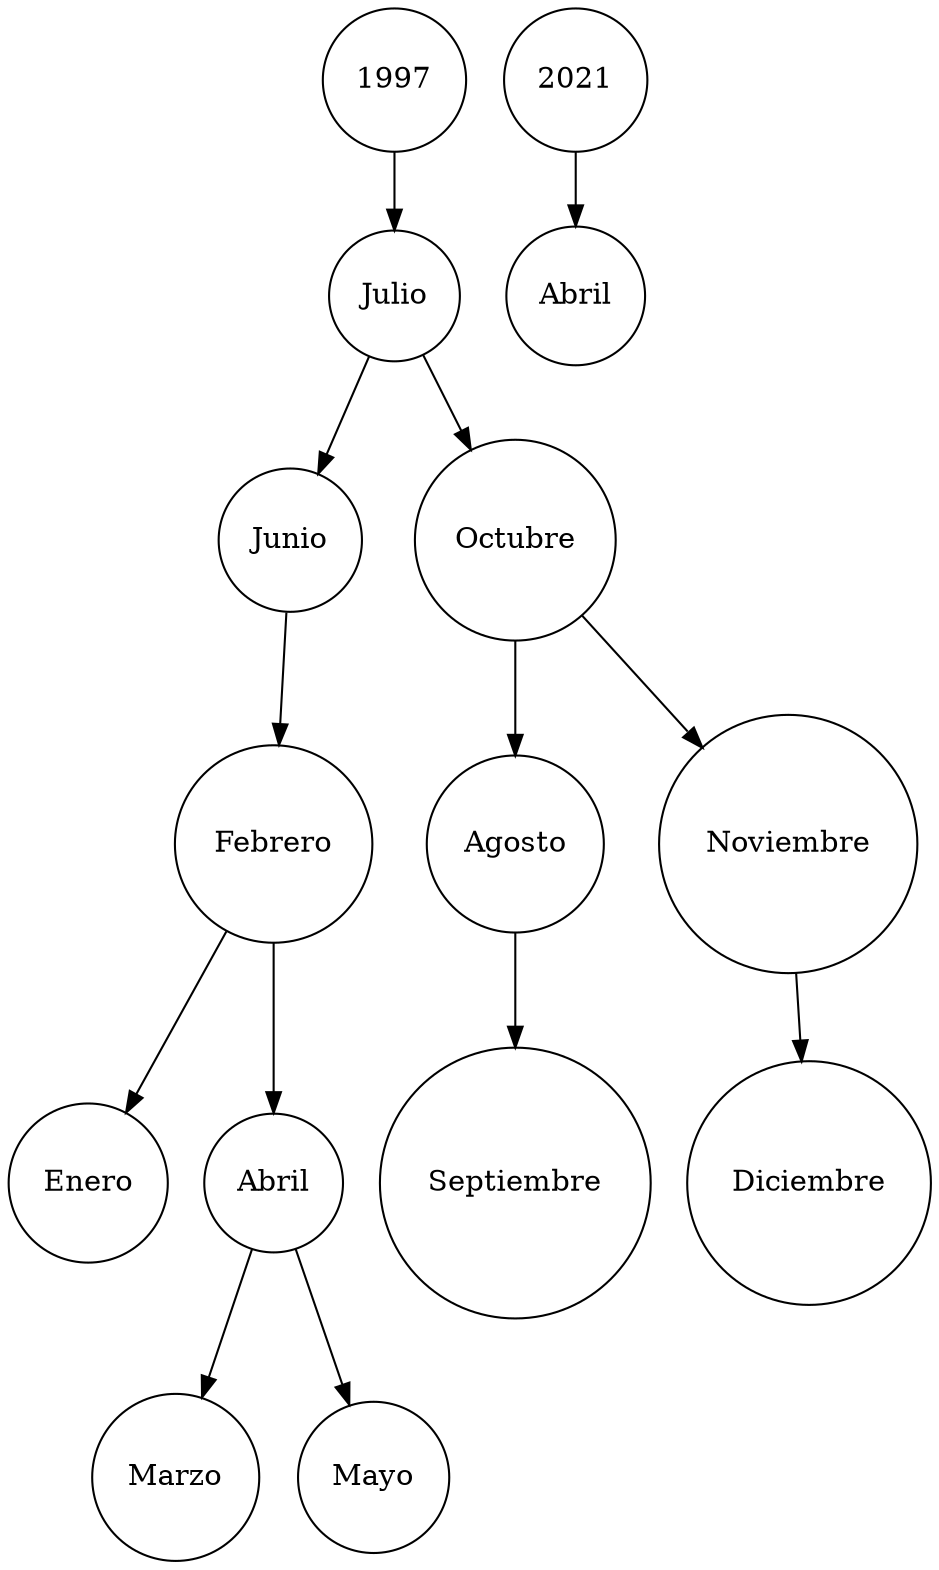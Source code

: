 digraph G{
node[shape=circle];
NodoRaiz[label="1997"];
subgraph meses{
    style = rounded;
NodRaiz[label="Julio"];
Nodo1[label="Junio"];
NodRaiz->Nodo1;
Nodo2[label="Febrero"];
Nodo1->Nodo2;
Nodo3[label="Enero"];
Nodo2->Nodo3;
Nodo4[label="Abril"];
Nodo2->Nodo4;
Nodo5[label="Marzo"];
Nodo4->Nodo5;
Nodo6[label="Mayo"];
Nodo4->Nodo6;
Nodo7[label="Octubre"];
NodRaiz->Nodo7;
Nodo8[label="Agosto"];
Nodo7->Nodo8;
Nodo9[label="Septiembre"];
Nodo8->Nodo9;
Nodo10[label="Noviembre"];
Nodo7->Nodo10;
Nodo11[label="Diciembre"];
Nodo10->Nodo11;

}NodoRaiz-> NodRaiz [lhead = meses];
NodoRaiz1[label="2021"];
subgraph meses1{
    style = rounded;
NodRaiz1[label="Abril"];

}NodoRaiz1->NodRaiz1[lhead = meses1];
}
